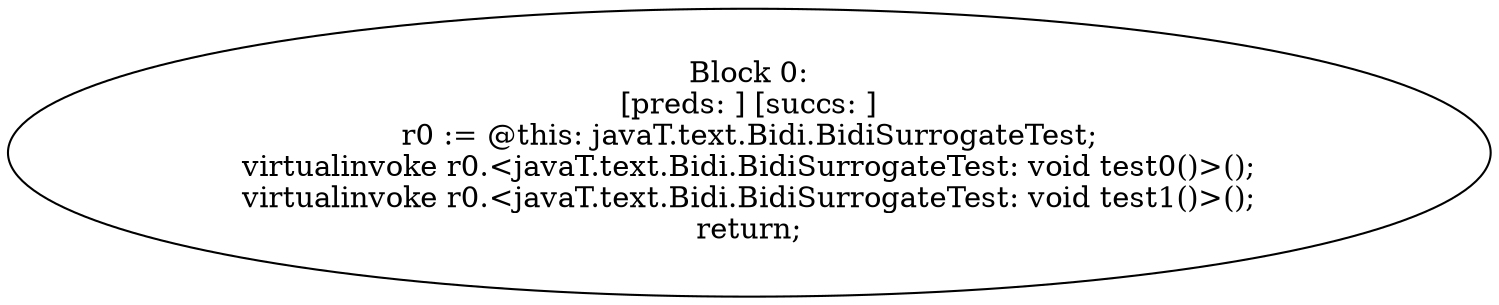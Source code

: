 digraph "unitGraph" {
    "Block 0:
[preds: ] [succs: ]
r0 := @this: javaT.text.Bidi.BidiSurrogateTest;
virtualinvoke r0.<javaT.text.Bidi.BidiSurrogateTest: void test0()>();
virtualinvoke r0.<javaT.text.Bidi.BidiSurrogateTest: void test1()>();
return;
"
}
